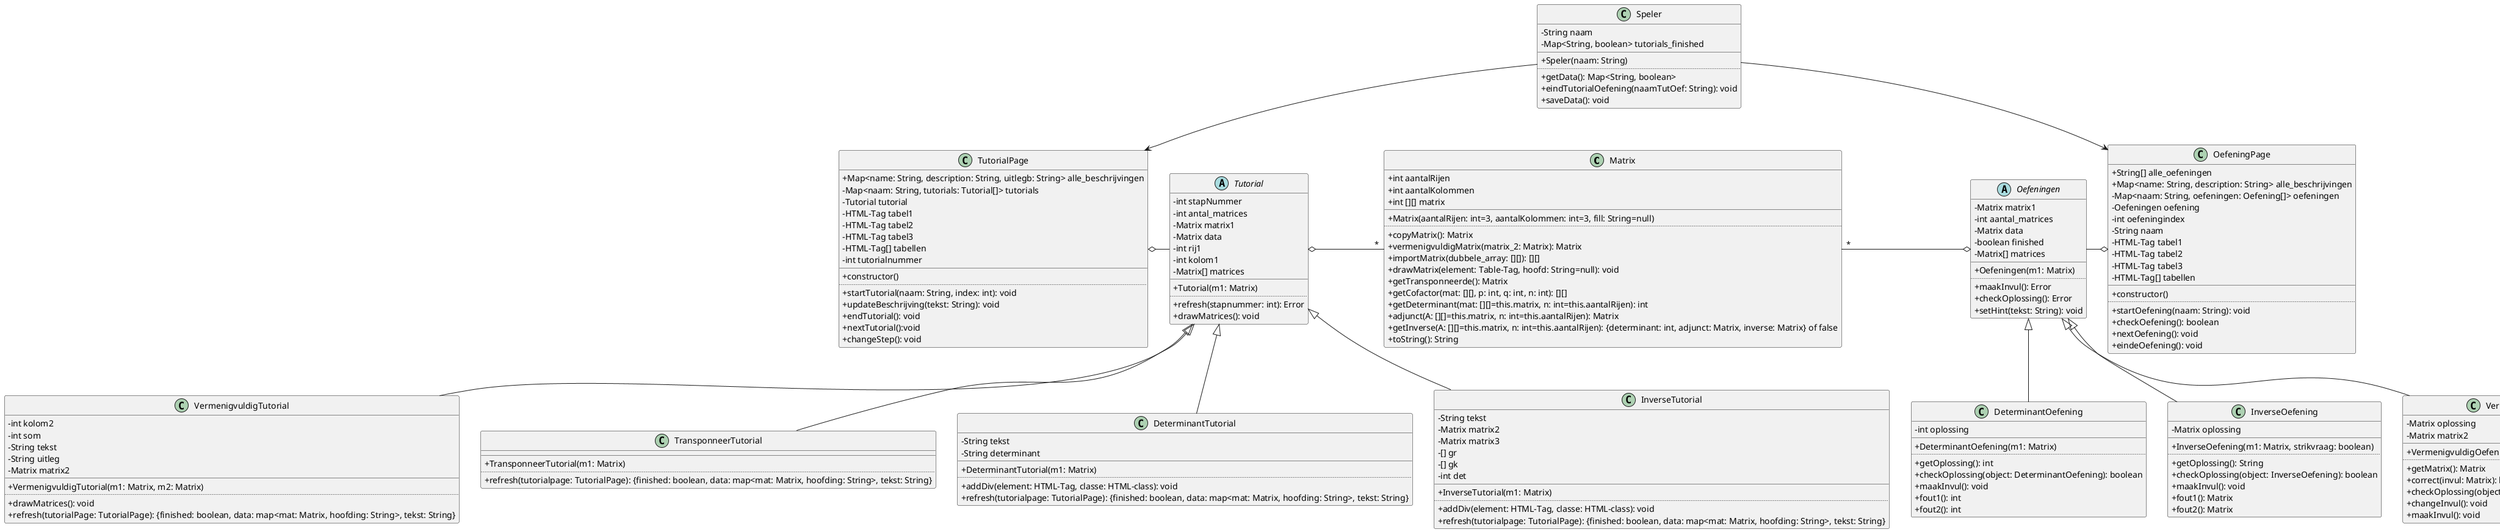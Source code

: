 


@startuml Matrix_Project
skinparam ClassAttributeIconSize 0 


class Matrix{
    + int aantalRijen
    + int aantalKolommen
    + int [][] matrix
    __
    + Matrix(aantalRijen: int=3, aantalKolommen: int=3, fill: String=null)
    ..
    + copyMatrix(): Matrix
    + vermenigvuldigMatrix(matrix_2: Matrix): Matrix
    + importMatrix(dubbele_array: [][]): [][]
    + drawMatrix(element: Table-Tag, hoofd: String=null): void
    + getTransponneerde(): Matrix
    + getCofactor(mat: [][], p: int, q: int, n: int): [][]
    + getDeterminant(mat: [][]=this.matrix, n: int=this.aantalRijen): int
    + adjunct(A: [][]=this.matrix, n: int=this.aantalRijen): Matrix
    + getInverse(A: [][]=this.matrix, n: int=this.aantalRijen): {determinant: int, adjunct: Matrix, inverse: Matrix} of false
    + toString(): String
}

class TutorialPage{
    + Map<name: String, description: String, uitlegb: String> alle_beschrijvingen
    - Map<naam: String, tutorials: Tutorial[]> tutorials
    - Tutorial tutorial
    - HTML-Tag tabel1
    - HTML-Tag tabel2
    - HTML-Tag tabel3
    - HTML-Tag[] tabellen
    - int tutorialnummer
    __
    + constructor()
    ..
    + startTutorial(naam: String, index: int): void
    + updateBeschrijving(tekst: String): void
    + endTutorial(): void
    + nextTutorial():void
    + changeStep(): void
}

class OefeningPage{
    + String[] alle_oefeningen
    + Map<name: String, description: String> alle_beschrijvingen
    - Map<naam: String, oefeningen: Oefening[]> oefeningen
    - Oefeningen oefening
    - int oefeningindex
    - String naam
    - HTML-Tag tabel1
    - HTML-Tag tabel2
    - HTML-Tag tabel3
    - HTML-Tag[] tabellen
    __
    + constructor()
    ..
    + startOefening(naam: String): void
    + checkOefening(): boolean
    + nextOefening(): void
    + eindeOefening(): void
}


abstract class Tutorial{
    - int stapNummer
    - int antal_matrices
    - Matrix matrix1
    - Matrix data
    - int rij1
    - int kolom1
    - Matrix[] matrices
    __
    + Tutorial(m1: Matrix)
    ..
    + refresh(stapnummer: int): Error
    + drawMatrices(): void
}

class VermenigvuldigTutorial{
    - int kolom2
    - int som
    - String tekst
    - String uitleg
    - Matrix matrix2
    __
    + VermenigvuldigTutorial(m1: Matrix, m2: Matrix)
    ..
    + drawMatrices(): void
    + refresh(tutorialPage: TutorialPage): {finished: boolean, data: map<mat: Matrix, hoofding: String>, tekst: String}
}

class TransponneerTutorial{
    __
    + TransponneerTutorial(m1: Matrix)
    ..
    + refresh(tutorialpage: TutorialPage): {finished: boolean, data: map<mat: Matrix, hoofding: String>, tekst: String}
}

class DeterminantTutorial{
    - String tekst
    - String determinant
    __
    + DeterminantTutorial(m1: Matrix)
    ..
    + addDiv(element: HTML-Tag, classe: HTML-class): void
    + refresh(tutorialpage: TutorialPage): {finished: boolean, data: map<mat: Matrix, hoofding: String>, tekst: String}
}

class InverseTutorial{
    - String tekst
    - Matrix matrix2
    - Matrix matrix3
    - [] gr
    - [] gk
    - int det
    __
    + InverseTutorial(m1: Matrix)
    ..
    + addDiv(element: HTML-Tag, classe: HTML-class): void
    + refresh(tutorialpage: TutorialPage): {finished: boolean, data: map<mat: Matrix, hoofding: String>, tekst: String}
}


abstract class Oefeningen{
    - Matrix matrix1
    - int aantal_matrices
    - Matrix data
    - boolean finished
    - Matrix[] matrices
    __
    + Oefeningen(m1: Matrix)
    ..
    + maakInvul(): Error
    + checkOplossing(): Error
    + setHint(tekst: String): void
}

class VermenigvuldigOefening{
    - Matrix oplossing
    - Matrix matrix2
    __
    + VermenigvuldigOefening(m1: Matrix, m2: Matrix)
    ..
    + getMatrix(): Matrix
    + correct(invul: Matrix): boolean
    + checkOplossing(object: VermenigvuldigOefening): boolean
    + changeInvul(): void
    + maakInvul(): void
}

class DeterminantOefening{
    - int oplossing
    __
    + DeterminantOefening(m1: Matrix)
    ..
    + getOplossing(): int
    + checkOplossing(object: DeterminantOefening): boolean
    + maakInvul(): void
    + fout1(): int
    + fout2(): int
}

class InverseOefening{
    - Matrix oplossing
    __
    + InverseOefening(m1: Matrix, strikvraag: boolean)
    ..
    + getOplossing(): String
    + checkOplossing(object: InverseOefening): boolean
    + maakInvul(): void
    + fout1(): Matrix
    + fout2(): Matrix
}


class Speler{
    - String naam
    - Map<String, boolean> tutorials_finished
    __
    + Speler(naam: String)
    ..
    + getData(): Map<String, boolean>
    + eindTutorialOefening(naamTutOef: String): void
    + saveData(): void
}



Oefeningen <|-- VermenigvuldigOefening
Oefeningen <|-- DeterminantOefening
Oefeningen <|-- InverseOefening

Matrix "*" -o Oefeningen
Tutorial o- "*" Matrix

TutorialPage  o- Tutorial
Oefeningen -o OefeningPage

Tutorial <|-- VermenigvuldigTutorial
Tutorial <|-- DeterminantTutorial
Tutorial <|-- InverseTutorial
Tutorial <|-- TransponneerTutorial

Speler --> TutorialPage
Speler --> OefeningPage
@enduml